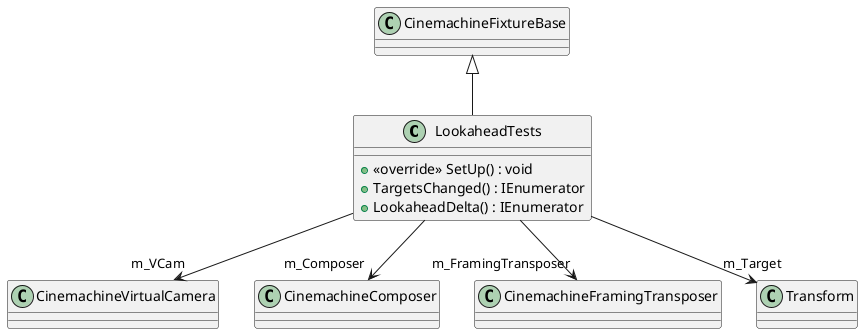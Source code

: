 @startuml
class LookaheadTests {
    + <<override>> SetUp() : void
    + TargetsChanged() : IEnumerator
    + LookaheadDelta() : IEnumerator
}
CinemachineFixtureBase <|-- LookaheadTests
LookaheadTests --> "m_VCam" CinemachineVirtualCamera
LookaheadTests --> "m_Composer" CinemachineComposer
LookaheadTests --> "m_FramingTransposer" CinemachineFramingTransposer
LookaheadTests --> "m_Target" Transform
@enduml
